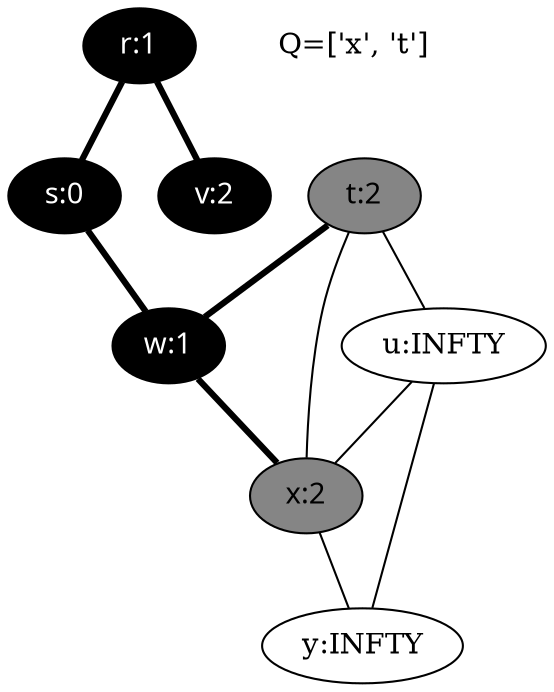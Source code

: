 Graph {
r [ label="r:1" fontcolor=white style=filled fontname="time-bold" fillcolor=black ];
s [ label="s:0" fontcolor=white style=filled fontname="time-bold" fillcolor=black ];
t [ label="t:2" style=filled fontname="time-bold" fillcolor=gray52 ];
u [ label="u:INFTY" ];
v [ label="v:2" fontcolor=white style=filled fontname="time-bold" fillcolor=black ];
w [ label="w:1" fontcolor=white style=filled fontname="time-bold" fillcolor=black ];
x [ label="x:2" style=filled fontname="time-bold" fillcolor=gray52 ];
y [ label="y:INFTY" ];
r--s[label="", penwidth=3];
r--v[label="", penwidth=3];
s--w[label="", penwidth=3];
t--w[label="", penwidth=3];
t--x[label="", penwidth=1];
t--u[label="", penwidth=1];
u--x[label="", penwidth=1];
u--y[label="", penwidth=1];
w--x[label="", penwidth=3];
x--y[label="", penwidth=1];
legend[label="Q=['x', 't']", color=white];
}